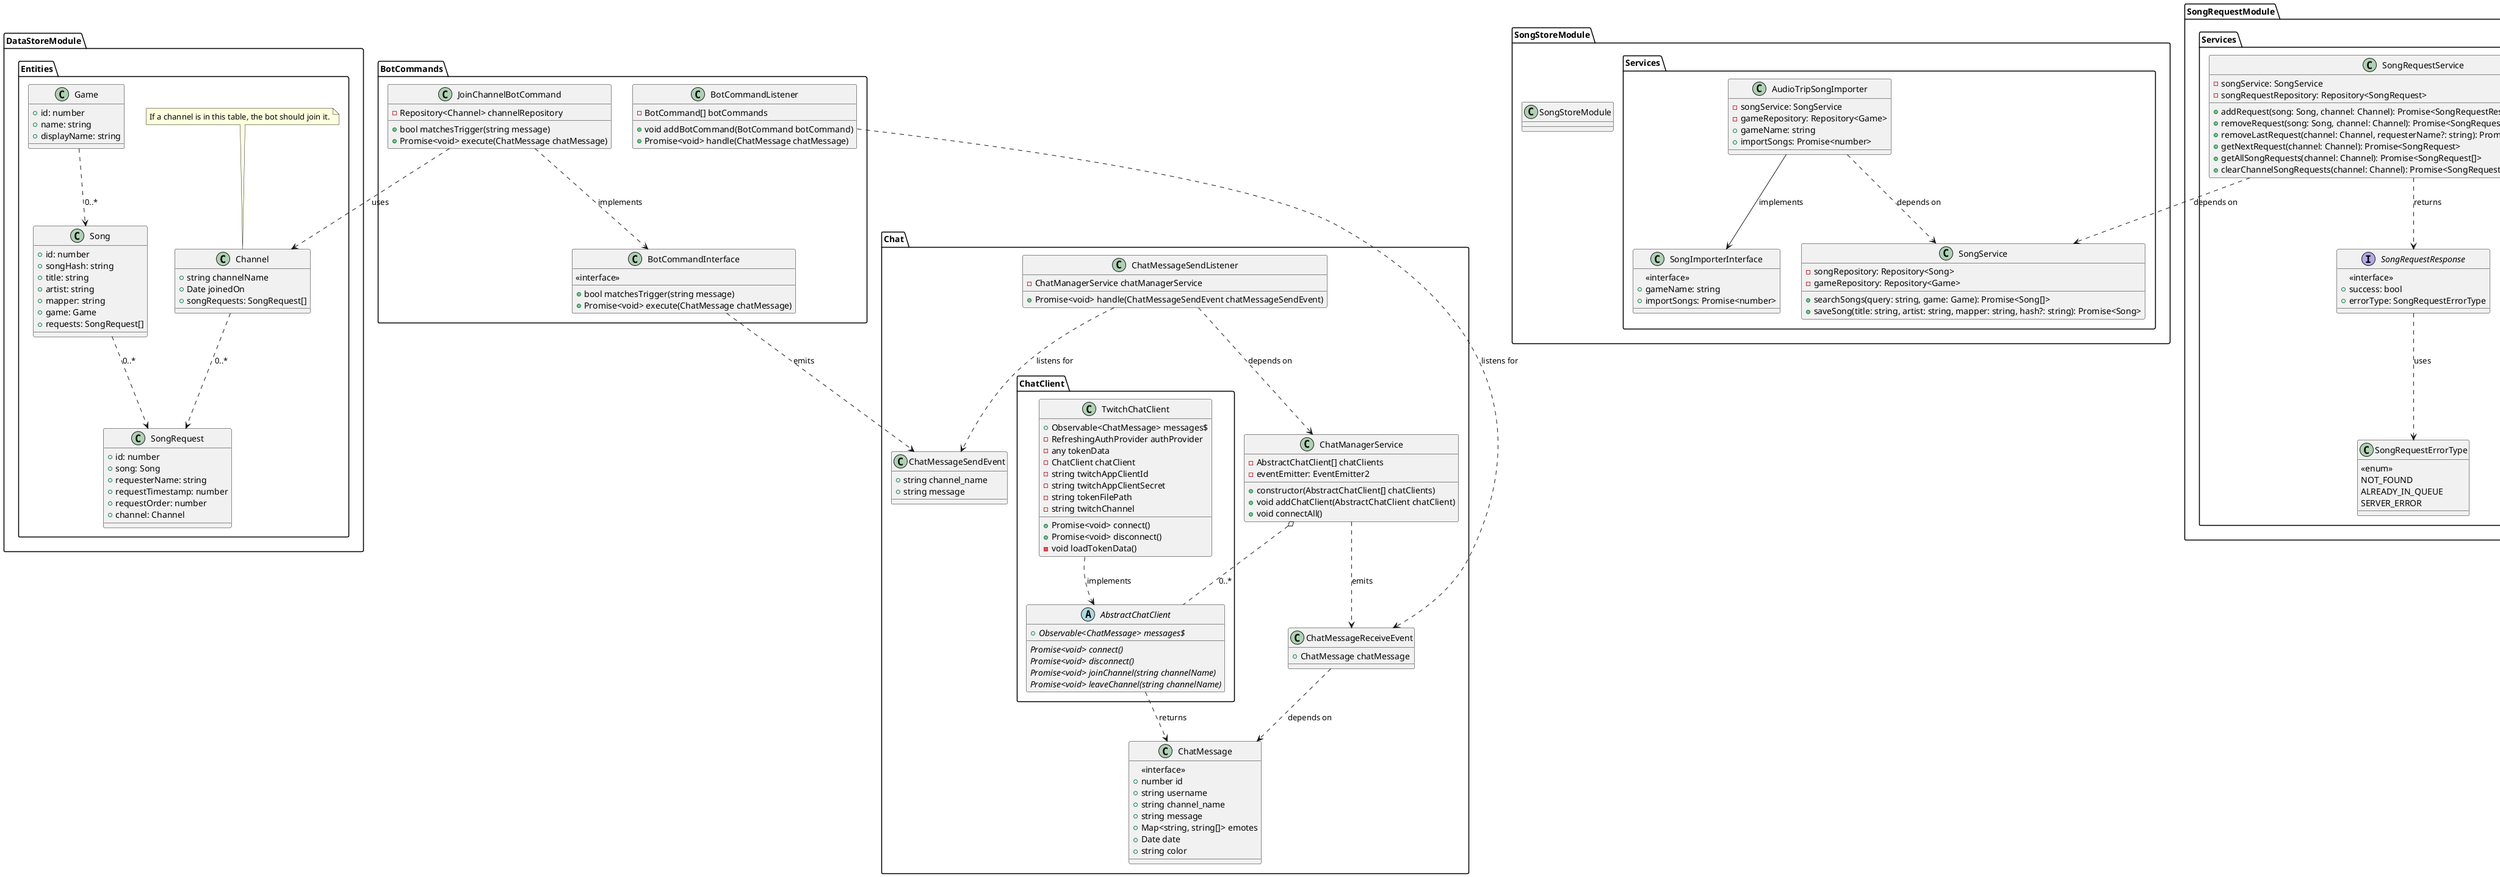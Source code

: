 @startuml
    package DataStoreModule {
        package Entities {
            class Channel {
                +string channelName
                +Date joinedOn
                +songRequests: SongRequest[]
            }

            class Game {
                +id: number
                +name: string
                +displayName: string
            }

            class Song {
                +id: number
                +songHash: string
                +title: string
                +artist: string
                +mapper: string
                +game: Game
                +requests: SongRequest[]
            }

            class SongRequest {
                +id: number
                +song: Song
                +requesterName: string
                +requestTimestamp: number
                +requestOrder: number
                +channel: Channel
            }

            Song ..> SongRequest: 0..*
            Game ..> Song: 0..*
            Channel ..> SongRequest: 0..*

            note top of Channel
                If a channel is in this table, the bot should join it.
            endnote
        }
    }

    package Chat {
        class ChatMessage {
            <<interface>>
            +number id
            +string username
            +string channel_name
            +string message
            +Map<string, string[]> emotes
            +Date date
            +string color
        }
        package ChatClient {
            abstract class AbstractChatClient {
                {abstract} Promise<void> connect()
                {abstract} Promise<void> disconnect()
                {abstract} +Observable<ChatMessage> messages$
                {abstract} Promise<void> joinChannel(string channelName)
                {abstract} Promise<void> leaveChannel(string channelName)
            }

            class TwitchChatClient {
                +Observable<ChatMessage> messages$
                -RefreshingAuthProvider authProvider
                -any tokenData
                -ChatClient chatClient
                -string twitchAppClientId
                -string twitchAppClientSecret
                -string tokenFilePath
                -string twitchChannel
                +Promise<void> connect()
                +Promise<void> disconnect()
                -void loadTokenData()
            }

            TwitchChatClient ..> AbstractChatClient : implements
            AbstractChatClient ..> ChatMessage : returns
        }

        class ChatManagerService {
            -AbstractChatClient[] chatClients
            -eventEmitter: EventEmitter2
            +constructor(AbstractChatClient[] chatClients)
            +void addChatClient(AbstractChatClient chatClient)
            +void connectAll()
        }

        class ChatMessageReceiveEvent {
            +ChatMessage chatMessage
        }

        class ChatMessageSendEvent {
            +string channel_name
            +string message
        }

        class ChatMessageSendListener {
            -ChatManagerService chatManagerService
            +Promise<void> handle(ChatMessageSendEvent chatMessageSendEvent)
        }

        ChatManagerService ..> ChatMessageReceiveEvent: emits
        ChatMessageSendListener ..> ChatMessageSendEvent: listens for
        ChatMessageSendListener ..> ChatManagerService: depends on
        ChatMessageReceiveEvent ..> ChatMessage: depends on
        ChatManagerService o.. AbstractChatClient: 0..*
    }

    package BotCommands {
        class BotCommandInterface {
            <<interface>>
            +bool matchesTrigger(string message)
            +Promise<void> execute(ChatMessage chatMessage)
        }

        class BotCommandListener {
            -BotCommand[] botCommands
            +void addBotCommand(BotCommand botCommand)
            +Promise<void> handle(ChatMessage chatMessage)
        }

        BotCommandListener ..> ChatMessageReceiveEvent: listens for
        BotCommandInterface ..> ChatMessageSendEvent: emits

        class JoinChannelBotCommand {
            -Repository<Channel> channelRepository
            +bool matchesTrigger(string message)
            +Promise<void> execute(ChatMessage chatMessage)
        }

        JoinChannelBotCommand ..> BotCommandInterface: implements
        JoinChannelBotCommand ..> Channel: uses
    }

    package SongStoreModule {
        package Services {
            class SongImporterInterface {
                <<interface>>
                +gameName: string
                +importSongs: Promise<number>
            }
            class AudioTripSongImporter {
                -songService: SongService
                -gameRepository: Repository<Game>
                +gameName: string
                +importSongs: Promise<number>
            }

            class SongService {
                -songRepository: Repository<Song>
                -gameRepository: Repository<Game>
                +searchSongs(query: string, game: Game): Promise<Song[]>
                +saveSong(title: string, artist: string, mapper: string, hash?: string): Promise<Song>
            }

            AudioTripSongImporter --> SongImporterInterface: implements
            AudioTripSongImporter ..> SongService: depends on

        }

        class SongStoreModule {
        }
    }

    package SongRequestModule {
        package Services {

            class SongRequestErrorType {
                <<enum>>
                NOT_FOUND
                ALREADY_IN_QUEUE
                SERVER_ERROR
            }
            interface SongRequestResponse {
                <<interface>>
                +success: bool
                +errorType: SongRequestErrorType
            }

            class SongRequestService {
                -songService: SongService
                -songRequestRepository: Repository<SongRequest>
                +addRequest(song: Song, channel: Channel): Promise<SongRequestResponse>
                +removeRequest(song: Song, channel: Channel): Promise<SongRequestResponse>
                +removeLastRequest(channel: Channel, requesterName?: string): Promise<SongRequestResponse>
                +getNextRequest(channel: Channel): Promise<SongRequest>
                +getAllSongRequests(channel: Channel): Promise<SongRequest[]>
                +clearChannelSongRequests(channel: Channel): Promise<SongRequestResponse>
            }

            SongRequestService ..> SongService: depends on
            SongRequestService ..> SongRequestResponse: returns
            SongRequestResponse ..> SongRequestErrorType: uses
        }
    }
@enduml
